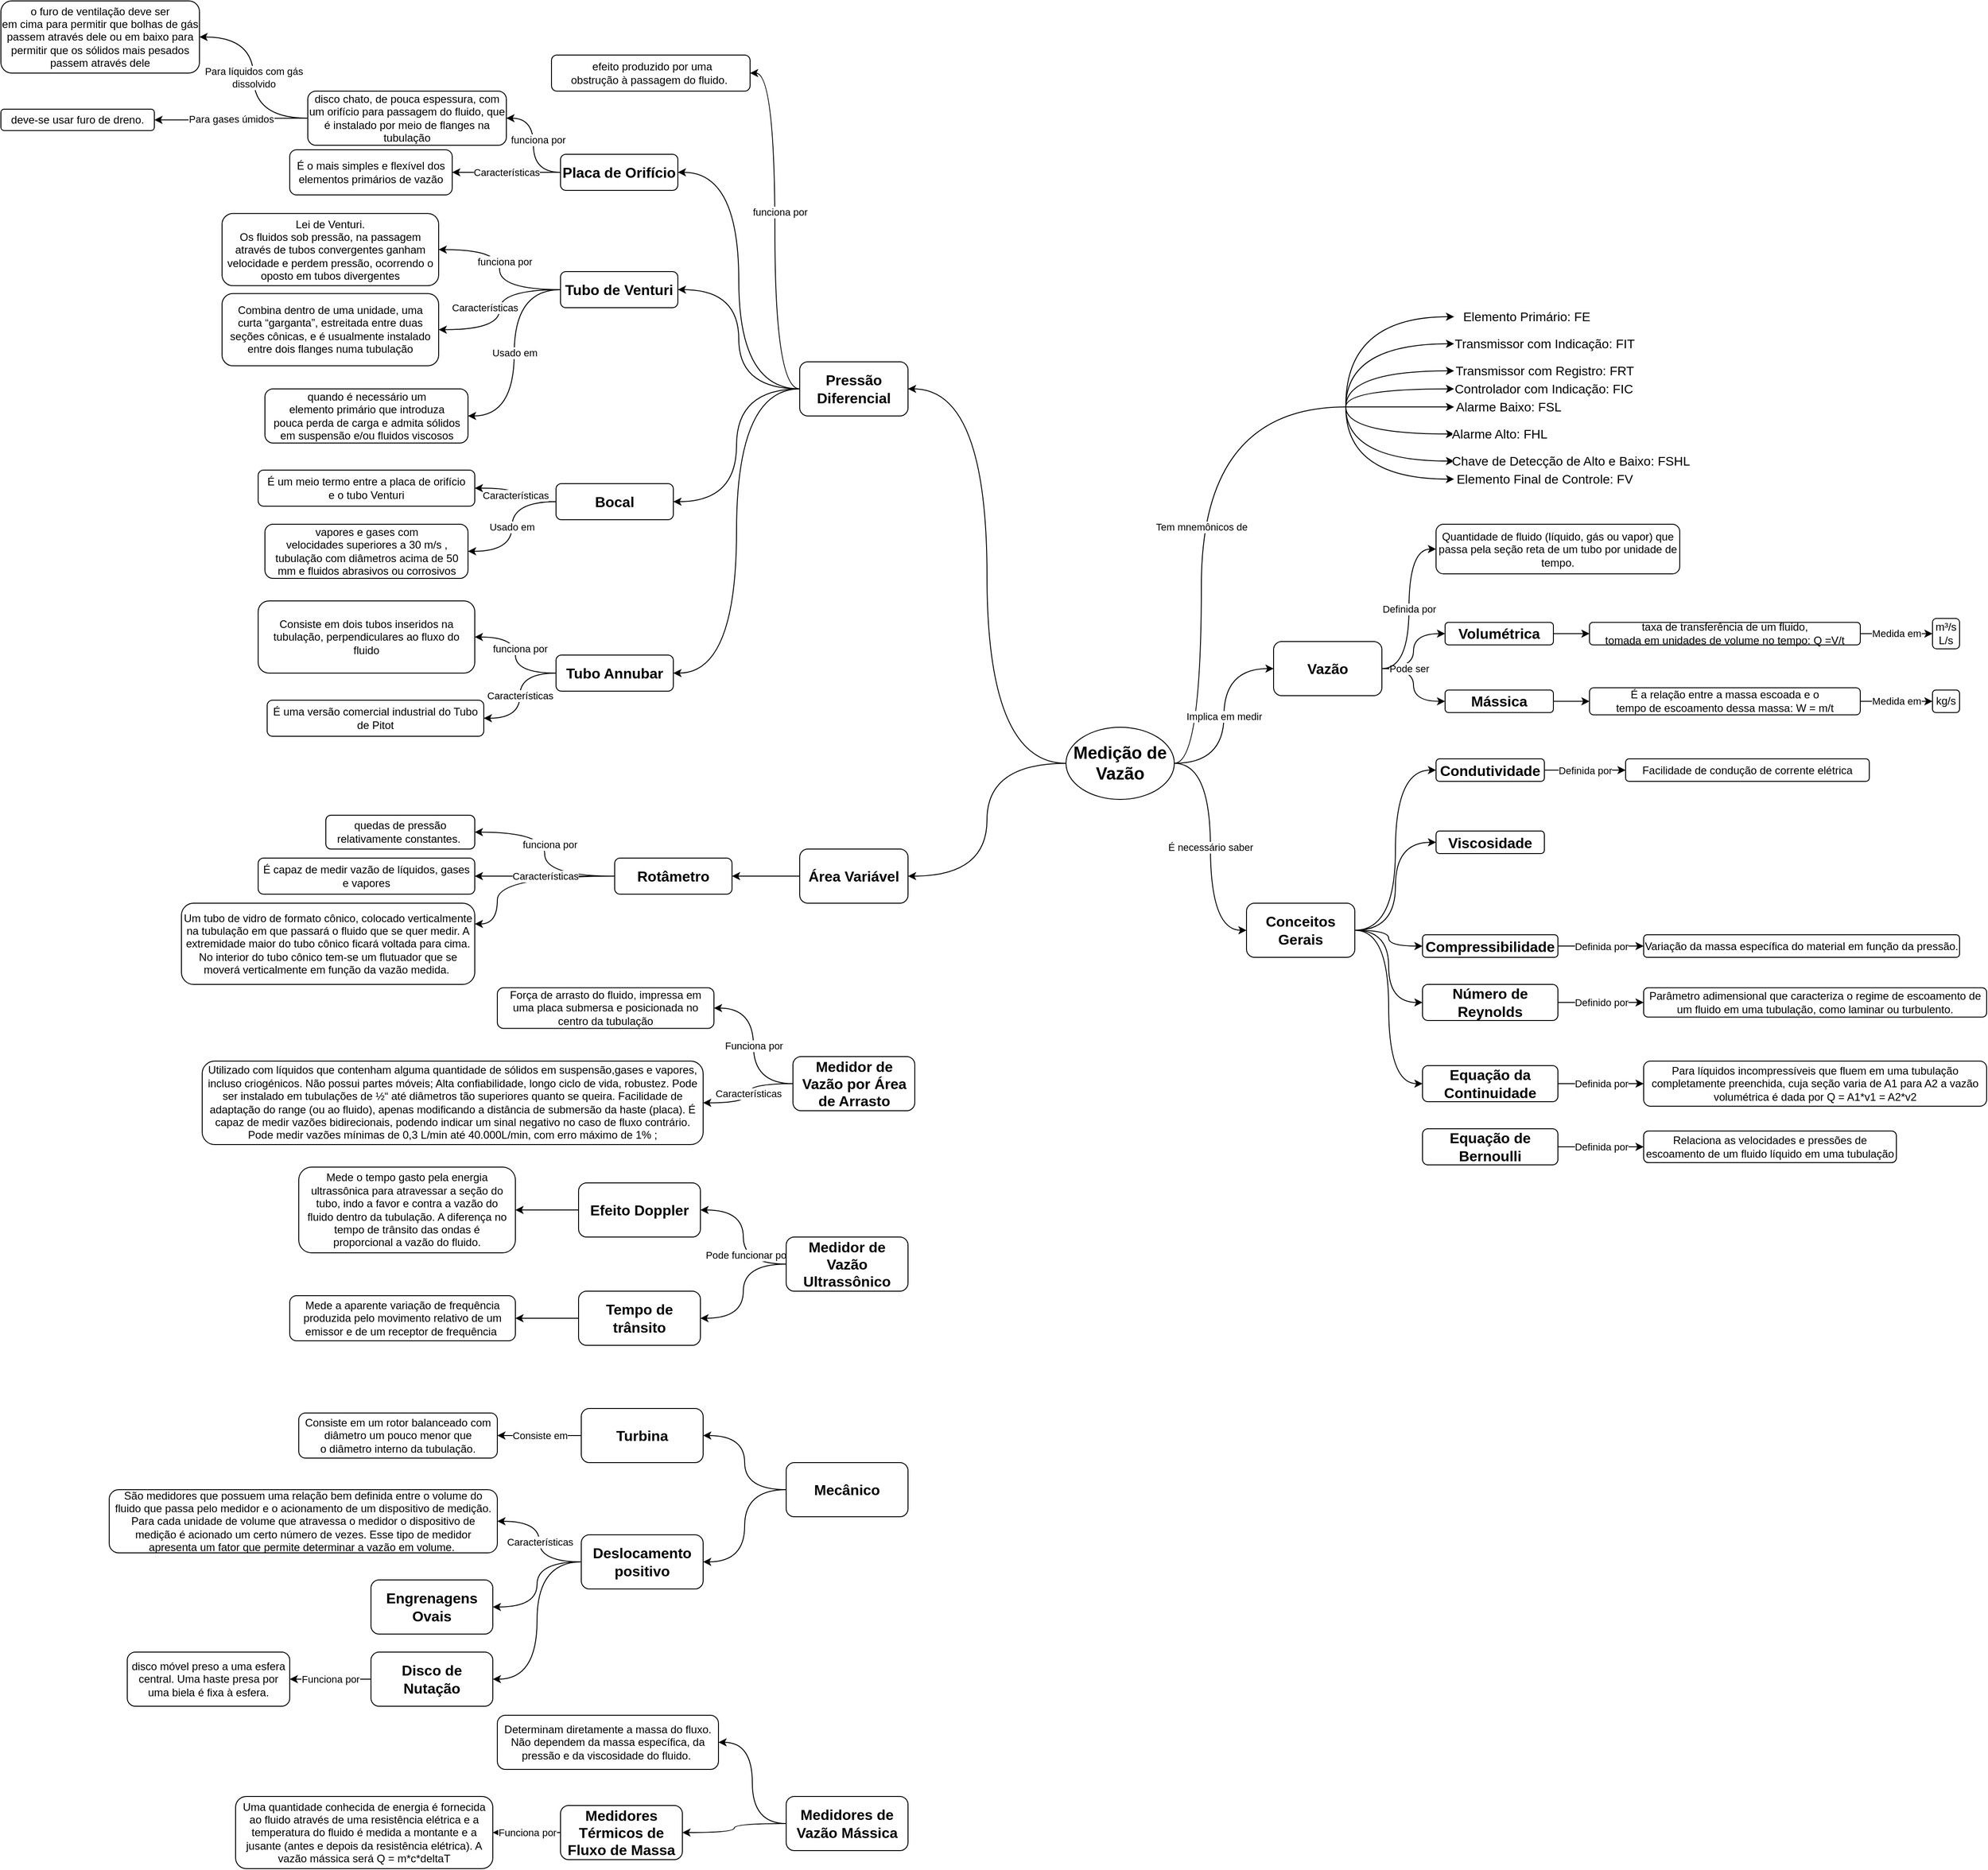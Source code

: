 <mxfile version="24.5.4" type="github">
  <diagram name="Página-1" id="AaesnwN6vH4WUWJ6I0e3">
    <mxGraphModel dx="688" dy="374" grid="1" gridSize="10" guides="1" tooltips="1" connect="1" arrows="1" fold="1" page="1" pageScale="1" pageWidth="2620" pageHeight="1720" math="0" shadow="0">
      <root>
        <mxCell id="0" />
        <mxCell id="1" parent="0" />
        <mxCell id="dpNASvieYrBIcGNV2ZXr-34" style="edgeStyle=orthogonalEdgeStyle;curved=1;rounded=0;orthogonalLoop=1;jettySize=auto;html=1;exitX=1;exitY=0.5;exitDx=0;exitDy=0;entryX=0;entryY=0.5;entryDx=0;entryDy=0;strokeColor=default;align=center;verticalAlign=middle;fontFamily=Helvetica;fontSize=11;fontColor=default;labelBackgroundColor=default;endArrow=classic;" edge="1" parent="1" source="dpNASvieYrBIcGNV2ZXr-62" target="dpNASvieYrBIcGNV2ZXr-33">
          <mxGeometry relative="1" as="geometry">
            <mxPoint x="2340" y="1586.25" as="sourcePoint" />
          </mxGeometry>
        </mxCell>
        <mxCell id="dpNASvieYrBIcGNV2ZXr-19" value="Tem mnemônicos de" style="edgeStyle=orthogonalEdgeStyle;rounded=0;orthogonalLoop=1;jettySize=auto;html=1;exitX=1;exitY=0.5;exitDx=0;exitDy=0;curved=1;endArrow=none;endFill=0;" edge="1" parent="1" source="dpNASvieYrBIcGNV2ZXr-1">
          <mxGeometry relative="1" as="geometry">
            <mxPoint x="2300" y="1300" as="targetPoint" />
            <Array as="points">
              <mxPoint x="2140" y="1695" />
              <mxPoint x="2140" y="1300" />
            </Array>
          </mxGeometry>
        </mxCell>
        <mxCell id="dpNASvieYrBIcGNV2ZXr-21" value="É necessário saber" style="edgeStyle=orthogonalEdgeStyle;curved=1;rounded=0;orthogonalLoop=1;jettySize=auto;html=1;exitX=1;exitY=0.5;exitDx=0;exitDy=0;entryX=0;entryY=0.5;entryDx=0;entryDy=0;strokeColor=default;align=center;verticalAlign=middle;fontFamily=Helvetica;fontSize=11;fontColor=default;labelBackgroundColor=default;endArrow=classic;" edge="1" parent="1" source="dpNASvieYrBIcGNV2ZXr-1" target="dpNASvieYrBIcGNV2ZXr-20">
          <mxGeometry relative="1" as="geometry" />
        </mxCell>
        <mxCell id="dpNASvieYrBIcGNV2ZXr-63" value="Implica em medir" style="edgeStyle=orthogonalEdgeStyle;curved=1;rounded=0;orthogonalLoop=1;jettySize=auto;html=1;exitX=1;exitY=0.5;exitDx=0;exitDy=0;entryX=0;entryY=0.5;entryDx=0;entryDy=0;strokeColor=default;align=center;verticalAlign=middle;fontFamily=Helvetica;fontSize=11;fontColor=default;labelBackgroundColor=default;endArrow=classic;" edge="1" parent="1" source="dpNASvieYrBIcGNV2ZXr-1" target="dpNASvieYrBIcGNV2ZXr-62">
          <mxGeometry relative="1" as="geometry" />
        </mxCell>
        <mxCell id="dpNASvieYrBIcGNV2ZXr-71" style="edgeStyle=orthogonalEdgeStyle;curved=1;rounded=0;orthogonalLoop=1;jettySize=auto;html=1;exitX=0;exitY=0.5;exitDx=0;exitDy=0;entryX=1;entryY=0.5;entryDx=0;entryDy=0;strokeColor=default;align=center;verticalAlign=middle;fontFamily=Helvetica;fontSize=11;fontColor=default;labelBackgroundColor=default;endArrow=classic;" edge="1" parent="1" source="dpNASvieYrBIcGNV2ZXr-1" target="dpNASvieYrBIcGNV2ZXr-70">
          <mxGeometry relative="1" as="geometry" />
        </mxCell>
        <mxCell id="dpNASvieYrBIcGNV2ZXr-107" style="edgeStyle=orthogonalEdgeStyle;curved=1;rounded=0;orthogonalLoop=1;jettySize=auto;html=1;exitX=0;exitY=0.5;exitDx=0;exitDy=0;entryX=1;entryY=0.5;entryDx=0;entryDy=0;strokeColor=default;align=center;verticalAlign=middle;fontFamily=Helvetica;fontSize=11;fontColor=default;labelBackgroundColor=default;endArrow=classic;" edge="1" parent="1" source="dpNASvieYrBIcGNV2ZXr-1" target="dpNASvieYrBIcGNV2ZXr-106">
          <mxGeometry relative="1" as="geometry" />
        </mxCell>
        <mxCell id="dpNASvieYrBIcGNV2ZXr-1" value="&lt;p&gt;&lt;b&gt;&lt;font style=&quot;font-size: 19px;&quot;&gt;Medição de Vazão&lt;/font&gt;&lt;/b&gt;&lt;/p&gt;" style="ellipse;whiteSpace=wrap;html=1;" vertex="1" parent="1">
          <mxGeometry x="1990" y="1655" width="120" height="80" as="geometry" />
        </mxCell>
        <mxCell id="dpNASvieYrBIcGNV2ZXr-2" value="" style="endArrow=classic;html=1;rounded=0;strokeColor=default;align=center;verticalAlign=middle;fontFamily=Helvetica;fontSize=11;fontColor=default;labelBackgroundColor=default;edgeStyle=orthogonalEdgeStyle;curved=1;" edge="1" parent="1">
          <mxGeometry relative="1" as="geometry">
            <mxPoint x="2300" y="1298.82" as="sourcePoint" />
            <mxPoint x="2420" y="1200" as="targetPoint" />
            <Array as="points">
              <mxPoint x="2300" y="1200" />
            </Array>
          </mxGeometry>
        </mxCell>
        <mxCell id="dpNASvieYrBIcGNV2ZXr-3" value="&lt;font style=&quot;font-size: 14px;&quot;&gt;Elemento Primário: F&lt;/font&gt;&lt;span style=&quot;font-size: 14px;&quot;&gt;E&lt;/span&gt;" style="edgeLabel;resizable=0;html=1;;align=center;verticalAlign=middle;fontFamily=Helvetica;fontSize=11;fontColor=default;labelBackgroundColor=default;" connectable="0" vertex="1" parent="dpNASvieYrBIcGNV2ZXr-2">
          <mxGeometry relative="1" as="geometry">
            <mxPoint x="189" as="offset" />
          </mxGeometry>
        </mxCell>
        <mxCell id="dpNASvieYrBIcGNV2ZXr-4" value="" style="endArrow=classic;html=1;rounded=0;strokeColor=default;align=center;verticalAlign=middle;fontFamily=Helvetica;fontSize=11;fontColor=default;labelBackgroundColor=default;edgeStyle=orthogonalEdgeStyle;curved=1;" edge="1" parent="1">
          <mxGeometry relative="1" as="geometry">
            <mxPoint x="2300" y="1300" as="sourcePoint" />
            <mxPoint x="2420" y="1230" as="targetPoint" />
            <Array as="points">
              <mxPoint x="2300" y="1230" />
              <mxPoint x="2420" y="1230" />
            </Array>
          </mxGeometry>
        </mxCell>
        <mxCell id="dpNASvieYrBIcGNV2ZXr-5" value="&lt;font style=&quot;font-size: 14px;&quot;&gt;Transmissor com Indicação: FIT&lt;/font&gt;" style="edgeLabel;resizable=0;html=1;;align=center;verticalAlign=middle;fontFamily=Helvetica;fontSize=11;fontColor=default;labelBackgroundColor=default;" connectable="0" vertex="1" parent="dpNASvieYrBIcGNV2ZXr-4">
          <mxGeometry relative="1" as="geometry">
            <mxPoint x="195" as="offset" />
          </mxGeometry>
        </mxCell>
        <mxCell id="dpNASvieYrBIcGNV2ZXr-6" value="" style="endArrow=classic;html=1;rounded=0;strokeColor=default;align=center;verticalAlign=middle;fontFamily=Helvetica;fontSize=11;fontColor=default;labelBackgroundColor=default;edgeStyle=orthogonalEdgeStyle;curved=1;" edge="1" parent="1">
          <mxGeometry relative="1" as="geometry">
            <mxPoint x="2300" y="1300" as="sourcePoint" />
            <mxPoint x="2420" y="1260" as="targetPoint" />
            <Array as="points">
              <mxPoint x="2300" y="1260" />
              <mxPoint x="2420" y="1260" />
            </Array>
          </mxGeometry>
        </mxCell>
        <mxCell id="dpNASvieYrBIcGNV2ZXr-7" value="&lt;font style=&quot;font-size: 14px;&quot;&gt;Transmissor com Registro: FRT&lt;/font&gt;" style="edgeLabel;resizable=0;html=1;;align=center;verticalAlign=middle;fontFamily=Helvetica;fontSize=11;fontColor=default;labelBackgroundColor=default;" connectable="0" vertex="1" parent="dpNASvieYrBIcGNV2ZXr-6">
          <mxGeometry relative="1" as="geometry">
            <mxPoint x="180" as="offset" />
          </mxGeometry>
        </mxCell>
        <mxCell id="dpNASvieYrBIcGNV2ZXr-8" value="" style="endArrow=classic;html=1;rounded=0;strokeColor=default;align=center;verticalAlign=middle;fontFamily=Helvetica;fontSize=11;fontColor=default;labelBackgroundColor=default;edgeStyle=orthogonalEdgeStyle;curved=1;" edge="1" parent="1">
          <mxGeometry relative="1" as="geometry">
            <mxPoint x="2300" y="1300" as="sourcePoint" />
            <mxPoint x="2420" y="1280" as="targetPoint" />
            <Array as="points">
              <mxPoint x="2300" y="1280" />
              <mxPoint x="2420" y="1280" />
            </Array>
          </mxGeometry>
        </mxCell>
        <mxCell id="dpNASvieYrBIcGNV2ZXr-9" value="&lt;font style=&quot;font-size: 14px;&quot;&gt;Controlador com Indicação: FIC&lt;/font&gt;" style="edgeLabel;resizable=0;html=1;;align=center;verticalAlign=middle;fontFamily=Helvetica;fontSize=11;fontColor=default;labelBackgroundColor=default;" connectable="0" vertex="1" parent="dpNASvieYrBIcGNV2ZXr-8">
          <mxGeometry relative="1" as="geometry">
            <mxPoint x="169" as="offset" />
          </mxGeometry>
        </mxCell>
        <mxCell id="dpNASvieYrBIcGNV2ZXr-10" value="" style="endArrow=classic;html=1;rounded=0;strokeColor=default;align=center;verticalAlign=middle;fontFamily=Helvetica;fontSize=11;fontColor=default;labelBackgroundColor=default;edgeStyle=orthogonalEdgeStyle;curved=1;" edge="1" parent="1">
          <mxGeometry relative="1" as="geometry">
            <mxPoint x="2300" y="1300" as="sourcePoint" />
            <mxPoint x="2420" y="1300" as="targetPoint" />
            <Array as="points">
              <mxPoint x="2300" y="1300" />
            </Array>
          </mxGeometry>
        </mxCell>
        <mxCell id="dpNASvieYrBIcGNV2ZXr-11" value="&lt;font style=&quot;font-size: 14px;&quot;&gt;Alarme Baixo: FSL&lt;/font&gt;" style="edgeLabel;resizable=0;html=1;;align=center;verticalAlign=middle;fontFamily=Helvetica;fontSize=11;fontColor=default;labelBackgroundColor=default;" connectable="0" vertex="1" parent="dpNASvieYrBIcGNV2ZXr-10">
          <mxGeometry relative="1" as="geometry">
            <mxPoint x="120" as="offset" />
          </mxGeometry>
        </mxCell>
        <mxCell id="dpNASvieYrBIcGNV2ZXr-12" value="" style="endArrow=classic;html=1;rounded=0;strokeColor=default;align=center;verticalAlign=middle;fontFamily=Helvetica;fontSize=11;fontColor=default;labelBackgroundColor=default;edgeStyle=orthogonalEdgeStyle;curved=1;" edge="1" parent="1">
          <mxGeometry relative="1" as="geometry">
            <mxPoint x="2300" y="1300" as="sourcePoint" />
            <mxPoint x="2420" y="1330" as="targetPoint" />
            <Array as="points">
              <mxPoint x="2300" y="1330" />
              <mxPoint x="2420" y="1330" />
            </Array>
          </mxGeometry>
        </mxCell>
        <mxCell id="dpNASvieYrBIcGNV2ZXr-13" value="&lt;font style=&quot;font-size: 14px;&quot;&gt;Alarme Alto: FHL&lt;/font&gt;" style="edgeLabel;resizable=0;html=1;;align=center;verticalAlign=middle;fontFamily=Helvetica;fontSize=11;fontColor=default;labelBackgroundColor=default;" connectable="0" vertex="1" parent="dpNASvieYrBIcGNV2ZXr-12">
          <mxGeometry relative="1" as="geometry">
            <mxPoint x="125" as="offset" />
          </mxGeometry>
        </mxCell>
        <mxCell id="dpNASvieYrBIcGNV2ZXr-14" value="" style="endArrow=classic;html=1;rounded=0;strokeColor=default;align=center;verticalAlign=middle;fontFamily=Helvetica;fontSize=11;fontColor=default;labelBackgroundColor=default;edgeStyle=orthogonalEdgeStyle;curved=1;" edge="1" parent="1">
          <mxGeometry relative="1" as="geometry">
            <mxPoint x="2300" y="1300" as="sourcePoint" />
            <mxPoint x="2420" y="1360" as="targetPoint" />
            <Array as="points">
              <mxPoint x="2300" y="1360" />
              <mxPoint x="2420" y="1360" />
            </Array>
          </mxGeometry>
        </mxCell>
        <mxCell id="dpNASvieYrBIcGNV2ZXr-15" value="&lt;font style=&quot;font-size: 14px;&quot;&gt;Chave de Detecção de Alto e Baixo: FSHL&lt;/font&gt;" style="edgeLabel;resizable=0;html=1;;align=center;verticalAlign=middle;fontFamily=Helvetica;fontSize=11;fontColor=default;labelBackgroundColor=default;" connectable="0" vertex="1" parent="dpNASvieYrBIcGNV2ZXr-14">
          <mxGeometry relative="1" as="geometry">
            <mxPoint x="219" as="offset" />
          </mxGeometry>
        </mxCell>
        <mxCell id="dpNASvieYrBIcGNV2ZXr-16" value="" style="endArrow=classic;html=1;rounded=0;strokeColor=default;align=center;verticalAlign=middle;fontFamily=Helvetica;fontSize=11;fontColor=default;labelBackgroundColor=default;edgeStyle=orthogonalEdgeStyle;curved=1;" edge="1" parent="1">
          <mxGeometry relative="1" as="geometry">
            <mxPoint x="2300" y="1300" as="sourcePoint" />
            <mxPoint x="2420" y="1380" as="targetPoint" />
            <Array as="points">
              <mxPoint x="2300" y="1380" />
              <mxPoint x="2420" y="1380" />
            </Array>
          </mxGeometry>
        </mxCell>
        <mxCell id="dpNASvieYrBIcGNV2ZXr-17" value="&lt;font style=&quot;font-size: 14px;&quot;&gt;Elemento Final de Controle: FV&lt;/font&gt;" style="edgeLabel;resizable=0;html=1;;align=center;verticalAlign=middle;fontFamily=Helvetica;fontSize=11;fontColor=default;labelBackgroundColor=default;" connectable="0" vertex="1" parent="dpNASvieYrBIcGNV2ZXr-16">
          <mxGeometry relative="1" as="geometry">
            <mxPoint x="200" as="offset" />
          </mxGeometry>
        </mxCell>
        <mxCell id="dpNASvieYrBIcGNV2ZXr-23" style="edgeStyle=orthogonalEdgeStyle;curved=1;rounded=0;orthogonalLoop=1;jettySize=auto;html=1;exitX=1;exitY=0.5;exitDx=0;exitDy=0;entryX=0;entryY=0.5;entryDx=0;entryDy=0;strokeColor=default;align=center;verticalAlign=middle;fontFamily=Helvetica;fontSize=11;fontColor=default;labelBackgroundColor=default;endArrow=classic;" edge="1" parent="1" source="dpNASvieYrBIcGNV2ZXr-20" target="dpNASvieYrBIcGNV2ZXr-22">
          <mxGeometry relative="1" as="geometry" />
        </mxCell>
        <mxCell id="dpNASvieYrBIcGNV2ZXr-27" style="edgeStyle=orthogonalEdgeStyle;curved=1;rounded=0;orthogonalLoop=1;jettySize=auto;html=1;exitX=1;exitY=0.5;exitDx=0;exitDy=0;entryX=0;entryY=0.5;entryDx=0;entryDy=0;strokeColor=default;align=center;verticalAlign=middle;fontFamily=Helvetica;fontSize=11;fontColor=default;labelBackgroundColor=default;endArrow=classic;" edge="1" parent="1" source="dpNASvieYrBIcGNV2ZXr-20" target="dpNASvieYrBIcGNV2ZXr-26">
          <mxGeometry relative="1" as="geometry" />
        </mxCell>
        <mxCell id="dpNASvieYrBIcGNV2ZXr-40" style="edgeStyle=orthogonalEdgeStyle;curved=1;rounded=0;orthogonalLoop=1;jettySize=auto;html=1;exitX=1;exitY=0.5;exitDx=0;exitDy=0;entryX=0;entryY=0.5;entryDx=0;entryDy=0;strokeColor=default;align=center;verticalAlign=middle;fontFamily=Helvetica;fontSize=11;fontColor=default;labelBackgroundColor=default;endArrow=classic;" edge="1" parent="1" source="dpNASvieYrBIcGNV2ZXr-20" target="dpNASvieYrBIcGNV2ZXr-39">
          <mxGeometry relative="1" as="geometry" />
        </mxCell>
        <mxCell id="dpNASvieYrBIcGNV2ZXr-44" style="edgeStyle=orthogonalEdgeStyle;curved=1;rounded=0;orthogonalLoop=1;jettySize=auto;html=1;exitX=1;exitY=0.5;exitDx=0;exitDy=0;entryX=0;entryY=0.5;entryDx=0;entryDy=0;strokeColor=default;align=center;verticalAlign=middle;fontFamily=Helvetica;fontSize=11;fontColor=default;labelBackgroundColor=default;endArrow=classic;" edge="1" parent="1" source="dpNASvieYrBIcGNV2ZXr-20" target="dpNASvieYrBIcGNV2ZXr-43">
          <mxGeometry relative="1" as="geometry" />
        </mxCell>
        <mxCell id="dpNASvieYrBIcGNV2ZXr-55" style="edgeStyle=orthogonalEdgeStyle;curved=1;rounded=0;orthogonalLoop=1;jettySize=auto;html=1;exitX=1;exitY=0.5;exitDx=0;exitDy=0;entryX=0;entryY=0.5;entryDx=0;entryDy=0;strokeColor=default;align=center;verticalAlign=middle;fontFamily=Helvetica;fontSize=11;fontColor=default;labelBackgroundColor=default;endArrow=classic;" edge="1" parent="1" source="dpNASvieYrBIcGNV2ZXr-20" target="dpNASvieYrBIcGNV2ZXr-47">
          <mxGeometry relative="1" as="geometry" />
        </mxCell>
        <mxCell id="dpNASvieYrBIcGNV2ZXr-20" value="&lt;span style=&quot;font-size: 16px;&quot;&gt;&lt;b&gt;Conceitos Gerais&lt;/b&gt;&lt;/span&gt;" style="rounded=1;whiteSpace=wrap;html=1;" vertex="1" parent="1">
          <mxGeometry x="2190" y="1850" width="120" height="60" as="geometry" />
        </mxCell>
        <mxCell id="dpNASvieYrBIcGNV2ZXr-25" value="Definida por" style="edgeStyle=orthogonalEdgeStyle;curved=1;rounded=0;orthogonalLoop=1;jettySize=auto;html=1;exitX=1;exitY=0.5;exitDx=0;exitDy=0;entryX=0;entryY=0.5;entryDx=0;entryDy=0;strokeColor=default;align=center;verticalAlign=middle;fontFamily=Helvetica;fontSize=11;fontColor=default;labelBackgroundColor=default;endArrow=classic;" edge="1" parent="1" source="dpNASvieYrBIcGNV2ZXr-22" target="dpNASvieYrBIcGNV2ZXr-24">
          <mxGeometry relative="1" as="geometry" />
        </mxCell>
        <mxCell id="dpNASvieYrBIcGNV2ZXr-22" value="&lt;span style=&quot;font-size: 16px;&quot;&gt;&lt;b&gt;Condutividade&lt;/b&gt;&lt;/span&gt;" style="rounded=1;whiteSpace=wrap;html=1;" vertex="1" parent="1">
          <mxGeometry x="2400" y="1690" width="120" height="25" as="geometry" />
        </mxCell>
        <mxCell id="dpNASvieYrBIcGNV2ZXr-24" value="Facilidade de condução de corrente elétrica" style="rounded=1;whiteSpace=wrap;html=1;" vertex="1" parent="1">
          <mxGeometry x="2610" y="1690" width="270" height="25" as="geometry" />
        </mxCell>
        <mxCell id="dpNASvieYrBIcGNV2ZXr-26" value="&lt;span style=&quot;font-size: 16px;&quot;&gt;&lt;b&gt;Viscosidade&lt;/b&gt;&lt;/span&gt;" style="rounded=1;whiteSpace=wrap;html=1;" vertex="1" parent="1">
          <mxGeometry x="2400" y="1770" width="120" height="25" as="geometry" />
        </mxCell>
        <mxCell id="dpNASvieYrBIcGNV2ZXr-29" value="Pode ser" style="edgeStyle=orthogonalEdgeStyle;curved=1;rounded=0;orthogonalLoop=1;jettySize=auto;html=1;entryX=0;entryY=0.5;entryDx=0;entryDy=0;strokeColor=default;align=center;verticalAlign=middle;fontFamily=Helvetica;fontSize=11;fontColor=default;labelBackgroundColor=default;endArrow=classic;exitX=1;exitY=0.5;exitDx=0;exitDy=0;" edge="1" target="dpNASvieYrBIcGNV2ZXr-32" parent="1" source="dpNASvieYrBIcGNV2ZXr-62">
          <mxGeometry x="-0.448" relative="1" as="geometry">
            <mxPoint x="2340" y="1590" as="sourcePoint" />
            <mxPoint x="2400.0" y="1551.25" as="targetPoint" />
            <mxPoint as="offset" />
          </mxGeometry>
        </mxCell>
        <mxCell id="dpNASvieYrBIcGNV2ZXr-36" style="edgeStyle=orthogonalEdgeStyle;curved=1;rounded=0;orthogonalLoop=1;jettySize=auto;html=1;exitX=1;exitY=0.5;exitDx=0;exitDy=0;strokeColor=default;align=center;verticalAlign=middle;fontFamily=Helvetica;fontSize=11;fontColor=default;labelBackgroundColor=default;endArrow=classic;" edge="1" parent="1" source="dpNASvieYrBIcGNV2ZXr-32" target="dpNASvieYrBIcGNV2ZXr-35">
          <mxGeometry relative="1" as="geometry" />
        </mxCell>
        <mxCell id="dpNASvieYrBIcGNV2ZXr-32" value="&lt;span style=&quot;font-size: 16px;&quot;&gt;&lt;b&gt;Volumétrica&lt;/b&gt;&lt;/span&gt;" style="rounded=1;whiteSpace=wrap;html=1;" vertex="1" parent="1">
          <mxGeometry x="2410" y="1538.75" width="120" height="25" as="geometry" />
        </mxCell>
        <mxCell id="dpNASvieYrBIcGNV2ZXr-38" style="edgeStyle=orthogonalEdgeStyle;curved=1;rounded=0;orthogonalLoop=1;jettySize=auto;html=1;exitX=1;exitY=0.5;exitDx=0;exitDy=0;entryX=0;entryY=0.5;entryDx=0;entryDy=0;strokeColor=default;align=center;verticalAlign=middle;fontFamily=Helvetica;fontSize=11;fontColor=default;labelBackgroundColor=default;endArrow=classic;" edge="1" parent="1" source="dpNASvieYrBIcGNV2ZXr-33" target="dpNASvieYrBIcGNV2ZXr-37">
          <mxGeometry relative="1" as="geometry" />
        </mxCell>
        <mxCell id="dpNASvieYrBIcGNV2ZXr-33" value="&lt;span style=&quot;font-size: 16px;&quot;&gt;&lt;b&gt;Mássica&lt;/b&gt;&lt;/span&gt;" style="rounded=1;whiteSpace=wrap;html=1;" vertex="1" parent="1">
          <mxGeometry x="2410" y="1613.75" width="120" height="25" as="geometry" />
        </mxCell>
        <mxCell id="dpNASvieYrBIcGNV2ZXr-64" value="Medida em" style="edgeStyle=orthogonalEdgeStyle;curved=1;rounded=0;orthogonalLoop=1;jettySize=auto;html=1;exitX=1;exitY=0.5;exitDx=0;exitDy=0;strokeColor=default;align=center;verticalAlign=middle;fontFamily=Helvetica;fontSize=11;fontColor=default;labelBackgroundColor=default;endArrow=classic;entryX=0;entryY=0.5;entryDx=0;entryDy=0;" edge="1" parent="1" source="dpNASvieYrBIcGNV2ZXr-35" target="dpNASvieYrBIcGNV2ZXr-66">
          <mxGeometry relative="1" as="geometry">
            <mxPoint x="2950" y="1551" as="targetPoint" />
          </mxGeometry>
        </mxCell>
        <mxCell id="dpNASvieYrBIcGNV2ZXr-35" value="taxa de transferência de um fluido,&lt;br/&gt;tomada em unidades de volume no tempo: Q =V/t" style="rounded=1;whiteSpace=wrap;html=1;" vertex="1" parent="1">
          <mxGeometry x="2570" y="1538.75" width="300" height="25" as="geometry" />
        </mxCell>
        <mxCell id="dpNASvieYrBIcGNV2ZXr-65" value="Medida em" style="edgeStyle=orthogonalEdgeStyle;curved=1;rounded=0;orthogonalLoop=1;jettySize=auto;html=1;exitX=1;exitY=0.5;exitDx=0;exitDy=0;strokeColor=default;align=center;verticalAlign=middle;fontFamily=Helvetica;fontSize=11;fontColor=default;labelBackgroundColor=default;endArrow=classic;entryX=0;entryY=0.5;entryDx=0;entryDy=0;" edge="1" parent="1" source="dpNASvieYrBIcGNV2ZXr-37" target="dpNASvieYrBIcGNV2ZXr-68">
          <mxGeometry relative="1" as="geometry">
            <mxPoint x="2950.0" y="1626.545" as="targetPoint" />
          </mxGeometry>
        </mxCell>
        <mxCell id="dpNASvieYrBIcGNV2ZXr-37" value="É a relação entre a massa escoada e o&lt;br&gt;tempo de escoamento dessa massa: W = m/t" style="rounded=1;whiteSpace=wrap;html=1;" vertex="1" parent="1">
          <mxGeometry x="2570" y="1611.25" width="300" height="30" as="geometry" />
        </mxCell>
        <mxCell id="dpNASvieYrBIcGNV2ZXr-39" value="&lt;span style=&quot;font-size: 16px;&quot;&gt;&lt;b&gt;Compressibilidade&lt;/b&gt;&lt;/span&gt;" style="rounded=1;whiteSpace=wrap;html=1;" vertex="1" parent="1">
          <mxGeometry x="2385" y="1885" width="150" height="25" as="geometry" />
        </mxCell>
        <mxCell id="dpNASvieYrBIcGNV2ZXr-41" value="Variação da massa específica do material em função da pressão." style="rounded=1;whiteSpace=wrap;html=1;" vertex="1" parent="1">
          <mxGeometry x="2630" y="1885" width="350" height="25" as="geometry" />
        </mxCell>
        <mxCell id="dpNASvieYrBIcGNV2ZXr-42" value="Definida por" style="edgeStyle=orthogonalEdgeStyle;curved=1;rounded=0;orthogonalLoop=1;jettySize=auto;html=1;entryX=0;entryY=0.5;entryDx=0;entryDy=0;strokeColor=default;align=center;verticalAlign=middle;fontFamily=Helvetica;fontSize=11;fontColor=default;labelBackgroundColor=default;endArrow=classic;exitX=1;exitY=0.5;exitDx=0;exitDy=0;" edge="1" target="dpNASvieYrBIcGNV2ZXr-41" parent="1" source="dpNASvieYrBIcGNV2ZXr-39">
          <mxGeometry relative="1" as="geometry">
            <mxPoint x="2550" y="1898" as="sourcePoint" />
          </mxGeometry>
        </mxCell>
        <mxCell id="dpNASvieYrBIcGNV2ZXr-43" value="&lt;span style=&quot;font-size: 16px;&quot;&gt;&lt;b&gt;Número de Reynolds&lt;/b&gt;&lt;/span&gt;" style="rounded=1;whiteSpace=wrap;html=1;" vertex="1" parent="1">
          <mxGeometry x="2385" y="1940" width="150" height="40" as="geometry" />
        </mxCell>
        <mxCell id="dpNASvieYrBIcGNV2ZXr-45" value="Parâmetro adimensional que caracteriza o regime de escoamento de um fluido em uma tubulação, como laminar ou turbulento." style="rounded=1;whiteSpace=wrap;html=1;" vertex="1" parent="1">
          <mxGeometry x="2630" y="1943.75" width="380" height="32.5" as="geometry" />
        </mxCell>
        <mxCell id="dpNASvieYrBIcGNV2ZXr-46" value="Definido por" style="edgeStyle=orthogonalEdgeStyle;curved=1;rounded=0;orthogonalLoop=1;jettySize=auto;html=1;entryX=0;entryY=0.5;entryDx=0;entryDy=0;strokeColor=default;align=center;verticalAlign=middle;fontFamily=Helvetica;fontSize=11;fontColor=default;labelBackgroundColor=default;endArrow=classic;exitX=1;exitY=0.5;exitDx=0;exitDy=0;" edge="1" target="dpNASvieYrBIcGNV2ZXr-45" parent="1" source="dpNASvieYrBIcGNV2ZXr-43">
          <mxGeometry relative="1" as="geometry">
            <mxPoint x="2540" y="1960" as="sourcePoint" />
          </mxGeometry>
        </mxCell>
        <mxCell id="dpNASvieYrBIcGNV2ZXr-49" value="Definida por" style="edgeStyle=orthogonalEdgeStyle;curved=1;rounded=0;orthogonalLoop=1;jettySize=auto;html=1;exitX=1;exitY=0.5;exitDx=0;exitDy=0;entryX=0;entryY=0.5;entryDx=0;entryDy=0;strokeColor=default;align=center;verticalAlign=middle;fontFamily=Helvetica;fontSize=11;fontColor=default;labelBackgroundColor=default;endArrow=classic;" edge="1" parent="1" source="dpNASvieYrBIcGNV2ZXr-47" target="dpNASvieYrBIcGNV2ZXr-48">
          <mxGeometry relative="1" as="geometry" />
        </mxCell>
        <mxCell id="dpNASvieYrBIcGNV2ZXr-47" value="&lt;span style=&quot;font-size: 16px;&quot;&gt;&lt;b&gt;Equação da Continuidade&lt;/b&gt;&lt;/span&gt;" style="rounded=1;whiteSpace=wrap;html=1;" vertex="1" parent="1">
          <mxGeometry x="2385" y="2030" width="150" height="40" as="geometry" />
        </mxCell>
        <mxCell id="dpNASvieYrBIcGNV2ZXr-48" value="Para líquidos incompressíveis que fluem em uma tubulação completamente preenchida, cuja seção varia de A1 para A2 a vazão volumétrica é dada por Q = A1*v1 = A2*v2" style="rounded=1;whiteSpace=wrap;html=1;" vertex="1" parent="1">
          <mxGeometry x="2630" y="2025" width="380" height="50" as="geometry" />
        </mxCell>
        <mxCell id="dpNASvieYrBIcGNV2ZXr-56" value="&lt;span style=&quot;font-size: 16px;&quot;&gt;&lt;b&gt;Equação de Bernoulli&lt;/b&gt;&lt;/span&gt;" style="rounded=1;whiteSpace=wrap;html=1;" vertex="1" parent="1">
          <mxGeometry x="2385" y="2100" width="150" height="40" as="geometry" />
        </mxCell>
        <mxCell id="dpNASvieYrBIcGNV2ZXr-57" value="Relaciona as velocidades e pressões de escoamento de um fluido líquido em uma tubulação" style="rounded=1;whiteSpace=wrap;html=1;" vertex="1" parent="1">
          <mxGeometry x="2630" y="2102.5" width="280" height="35" as="geometry" />
        </mxCell>
        <mxCell id="dpNASvieYrBIcGNV2ZXr-58" value="Definida por" style="edgeStyle=orthogonalEdgeStyle;curved=1;rounded=0;orthogonalLoop=1;jettySize=auto;html=1;entryX=0;entryY=0.5;entryDx=0;entryDy=0;strokeColor=default;align=center;verticalAlign=middle;fontFamily=Helvetica;fontSize=11;fontColor=default;labelBackgroundColor=default;endArrow=classic;exitX=1;exitY=0.5;exitDx=0;exitDy=0;" edge="1" target="dpNASvieYrBIcGNV2ZXr-57" parent="1" source="dpNASvieYrBIcGNV2ZXr-56">
          <mxGeometry relative="1" as="geometry">
            <mxPoint x="2550" y="2120" as="sourcePoint" />
          </mxGeometry>
        </mxCell>
        <mxCell id="dpNASvieYrBIcGNV2ZXr-60" value="Definida por" style="edgeStyle=orthogonalEdgeStyle;curved=1;rounded=0;orthogonalLoop=1;jettySize=auto;html=1;exitX=1;exitY=0.5;exitDx=0;exitDy=0;entryX=0;entryY=0.5;entryDx=0;entryDy=0;strokeColor=default;align=center;verticalAlign=middle;fontFamily=Helvetica;fontSize=11;fontColor=default;labelBackgroundColor=default;endArrow=classic;" edge="1" target="dpNASvieYrBIcGNV2ZXr-61" parent="1" source="dpNASvieYrBIcGNV2ZXr-62">
          <mxGeometry relative="1" as="geometry">
            <mxPoint x="2410" y="1585.5" as="sourcePoint" />
          </mxGeometry>
        </mxCell>
        <mxCell id="dpNASvieYrBIcGNV2ZXr-61" value="Quantidade de fluido (líquido, gás ou vapor) que passa pela seção reta de um tubo por unidade de tempo." style="rounded=1;whiteSpace=wrap;html=1;" vertex="1" parent="1">
          <mxGeometry x="2400" y="1430" width="270" height="55" as="geometry" />
        </mxCell>
        <mxCell id="dpNASvieYrBIcGNV2ZXr-62" value="&lt;span style=&quot;font-size: 16px;&quot;&gt;&lt;b&gt;Vazão&lt;/b&gt;&lt;/span&gt;" style="rounded=1;whiteSpace=wrap;html=1;" vertex="1" parent="1">
          <mxGeometry x="2220" y="1560" width="120" height="60" as="geometry" />
        </mxCell>
        <mxCell id="dpNASvieYrBIcGNV2ZXr-66" value="m³/s&lt;div&gt;L/s&lt;/div&gt;" style="rounded=1;whiteSpace=wrap;html=1;" vertex="1" parent="1">
          <mxGeometry x="2950" y="1534.38" width="30" height="33.75" as="geometry" />
        </mxCell>
        <mxCell id="dpNASvieYrBIcGNV2ZXr-68" value="kg/s" style="rounded=1;whiteSpace=wrap;html=1;" vertex="1" parent="1">
          <mxGeometry x="2950" y="1613.75" width="30" height="25" as="geometry" />
        </mxCell>
        <mxCell id="dpNASvieYrBIcGNV2ZXr-73" style="edgeStyle=orthogonalEdgeStyle;curved=1;rounded=0;orthogonalLoop=1;jettySize=auto;html=1;exitX=0;exitY=0.5;exitDx=0;exitDy=0;entryX=1;entryY=0.5;entryDx=0;entryDy=0;strokeColor=default;align=center;verticalAlign=middle;fontFamily=Helvetica;fontSize=11;fontColor=default;labelBackgroundColor=default;endArrow=classic;" edge="1" parent="1" source="dpNASvieYrBIcGNV2ZXr-70" target="dpNASvieYrBIcGNV2ZXr-76">
          <mxGeometry relative="1" as="geometry">
            <mxPoint x="1635" y="1470" as="targetPoint" />
          </mxGeometry>
        </mxCell>
        <mxCell id="dpNASvieYrBIcGNV2ZXr-86" style="edgeStyle=orthogonalEdgeStyle;curved=1;rounded=0;orthogonalLoop=1;jettySize=auto;html=1;exitX=0;exitY=0.5;exitDx=0;exitDy=0;entryX=1;entryY=0.5;entryDx=0;entryDy=0;strokeColor=default;align=center;verticalAlign=middle;fontFamily=Helvetica;fontSize=11;fontColor=default;labelBackgroundColor=default;endArrow=classic;" edge="1" parent="1" source="dpNASvieYrBIcGNV2ZXr-70" target="dpNASvieYrBIcGNV2ZXr-85">
          <mxGeometry relative="1" as="geometry" />
        </mxCell>
        <mxCell id="dpNASvieYrBIcGNV2ZXr-104" style="edgeStyle=orthogonalEdgeStyle;curved=1;rounded=0;orthogonalLoop=1;jettySize=auto;html=1;exitX=0;exitY=0.5;exitDx=0;exitDy=0;entryX=1;entryY=0.5;entryDx=0;entryDy=0;strokeColor=default;align=center;verticalAlign=middle;fontFamily=Helvetica;fontSize=11;fontColor=default;labelBackgroundColor=default;endArrow=classic;" edge="1" parent="1" source="dpNASvieYrBIcGNV2ZXr-70" target="dpNASvieYrBIcGNV2ZXr-92">
          <mxGeometry relative="1" as="geometry" />
        </mxCell>
        <mxCell id="dpNASvieYrBIcGNV2ZXr-105" style="edgeStyle=orthogonalEdgeStyle;curved=1;rounded=0;orthogonalLoop=1;jettySize=auto;html=1;exitX=0;exitY=0.5;exitDx=0;exitDy=0;entryX=1;entryY=0.5;entryDx=0;entryDy=0;strokeColor=default;align=center;verticalAlign=middle;fontFamily=Helvetica;fontSize=11;fontColor=default;labelBackgroundColor=default;endArrow=classic;" edge="1" parent="1" source="dpNASvieYrBIcGNV2ZXr-70" target="dpNASvieYrBIcGNV2ZXr-100">
          <mxGeometry relative="1" as="geometry" />
        </mxCell>
        <mxCell id="dpNASvieYrBIcGNV2ZXr-70" value="&lt;span style=&quot;font-size: 16px;&quot;&gt;&lt;b&gt;Pressão Diferencial&lt;/b&gt;&lt;/span&gt;" style="rounded=1;whiteSpace=wrap;html=1;" vertex="1" parent="1">
          <mxGeometry x="1695" y="1250" width="120" height="60" as="geometry" />
        </mxCell>
        <mxCell id="dpNASvieYrBIcGNV2ZXr-74" value="funciona por" style="edgeStyle=orthogonalEdgeStyle;curved=1;rounded=0;orthogonalLoop=1;jettySize=auto;html=1;exitX=0;exitY=0.5;exitDx=0;exitDy=0;entryX=1;entryY=0.5;entryDx=0;entryDy=0;strokeColor=default;align=center;verticalAlign=middle;fontFamily=Helvetica;fontSize=11;fontColor=default;labelBackgroundColor=default;resizable=0;endArrow=classic;" edge="1" parent="1" source="dpNASvieYrBIcGNV2ZXr-76" target="dpNASvieYrBIcGNV2ZXr-77">
          <mxGeometry x="0.105" y="-5" relative="1" as="geometry">
            <mxPoint as="offset" />
          </mxGeometry>
        </mxCell>
        <mxCell id="dpNASvieYrBIcGNV2ZXr-75" value="Características" style="edgeStyle=orthogonalEdgeStyle;curved=1;rounded=0;orthogonalLoop=1;jettySize=auto;html=1;exitX=0;exitY=0.5;exitDx=0;exitDy=0;entryX=1;entryY=0.5;entryDx=0;entryDy=0;strokeColor=default;align=center;verticalAlign=middle;fontFamily=Helvetica;fontSize=11;fontColor=default;labelBackgroundColor=default;resizable=0;endArrow=classic;" edge="1" parent="1" source="dpNASvieYrBIcGNV2ZXr-76" target="dpNASvieYrBIcGNV2ZXr-78">
          <mxGeometry relative="1" as="geometry" />
        </mxCell>
        <mxCell id="dpNASvieYrBIcGNV2ZXr-76" value="&lt;font style=&quot;font-size: 16px;&quot;&gt;&lt;b&gt;Placa de Orifício&lt;/b&gt;&lt;/font&gt;" style="rounded=1;whiteSpace=wrap;html=1;" vertex="1" parent="1">
          <mxGeometry x="1430" y="1020" width="130" height="40" as="geometry" />
        </mxCell>
        <mxCell id="dpNASvieYrBIcGNV2ZXr-80" value="Para líquidos com gás&lt;div&gt;dissolvido&lt;/div&gt;" style="edgeStyle=orthogonalEdgeStyle;curved=1;rounded=0;orthogonalLoop=1;jettySize=auto;html=1;exitX=0;exitY=0.5;exitDx=0;exitDy=0;entryX=1;entryY=0.5;entryDx=0;entryDy=0;strokeColor=default;align=center;verticalAlign=middle;fontFamily=Helvetica;fontSize=11;fontColor=default;labelBackgroundColor=default;endArrow=classic;" edge="1" parent="1" source="dpNASvieYrBIcGNV2ZXr-77" target="dpNASvieYrBIcGNV2ZXr-79">
          <mxGeometry relative="1" as="geometry" />
        </mxCell>
        <mxCell id="dpNASvieYrBIcGNV2ZXr-82" value="Para gases úmidos" style="edgeStyle=orthogonalEdgeStyle;curved=1;rounded=0;orthogonalLoop=1;jettySize=auto;html=1;exitX=0;exitY=0.5;exitDx=0;exitDy=0;entryX=1;entryY=0.5;entryDx=0;entryDy=0;strokeColor=default;align=center;verticalAlign=middle;fontFamily=Helvetica;fontSize=11;fontColor=default;labelBackgroundColor=default;endArrow=classic;" edge="1" parent="1" source="dpNASvieYrBIcGNV2ZXr-77" target="dpNASvieYrBIcGNV2ZXr-81">
          <mxGeometry relative="1" as="geometry" />
        </mxCell>
        <mxCell id="dpNASvieYrBIcGNV2ZXr-77" value="disco chato, de pouca espessura, com um orifício para passagem&amp;nbsp;&lt;span style=&quot;background-color: initial;&quot;&gt;do fluido, que é instalado por meio de &lt;/span&gt;&lt;span style=&quot;background-color: initial;&quot;&gt;flanges na tubulação&lt;/span&gt;" style="rounded=1;whiteSpace=wrap;html=1;" vertex="1" parent="1">
          <mxGeometry x="1150" y="950" width="220" height="60" as="geometry" />
        </mxCell>
        <mxCell id="dpNASvieYrBIcGNV2ZXr-78" value="É o mais simples e flexível dos elementos primários de vazão" style="rounded=1;whiteSpace=wrap;html=1;" vertex="1" parent="1">
          <mxGeometry x="1130" y="1015" width="180" height="50" as="geometry" />
        </mxCell>
        <mxCell id="dpNASvieYrBIcGNV2ZXr-79" value="o furo de ventilação deve ser&lt;br/&gt;em cima para permitir que bolhas de gás&lt;br/&gt;passem através dele ou em baixo para&lt;br/&gt;permitir que os sólidos mais pesados&lt;br/&gt;passem através dele" style="rounded=1;whiteSpace=wrap;html=1;" vertex="1" parent="1">
          <mxGeometry x="810" y="850" width="220" height="80" as="geometry" />
        </mxCell>
        <mxCell id="dpNASvieYrBIcGNV2ZXr-81" value="deve-se usar furo de dreno." style="rounded=1;whiteSpace=wrap;html=1;" vertex="1" parent="1">
          <mxGeometry x="810" y="970" width="170" height="23.75" as="geometry" />
        </mxCell>
        <mxCell id="dpNASvieYrBIcGNV2ZXr-83" value="&amp;nbsp;efeito produzido por uma&lt;br/&gt;obstrução à passagem do fluido.&amp;nbsp;" style="rounded=1;whiteSpace=wrap;html=1;" vertex="1" parent="1">
          <mxGeometry x="1420" y="910" width="220" height="40" as="geometry" />
        </mxCell>
        <mxCell id="dpNASvieYrBIcGNV2ZXr-84" value="funciona por" style="edgeStyle=orthogonalEdgeStyle;curved=1;rounded=0;orthogonalLoop=1;jettySize=auto;html=1;exitX=0;exitY=0.5;exitDx=0;exitDy=0;entryX=1;entryY=0.5;entryDx=0;entryDy=0;strokeColor=default;align=center;verticalAlign=middle;fontFamily=Helvetica;fontSize=11;fontColor=default;labelBackgroundColor=default;resizable=0;endArrow=classic;" edge="1" target="dpNASvieYrBIcGNV2ZXr-83" parent="1" source="dpNASvieYrBIcGNV2ZXr-70">
          <mxGeometry x="0.105" y="-5" relative="1" as="geometry">
            <mxPoint as="offset" />
            <mxPoint x="1675" y="1540" as="sourcePoint" />
          </mxGeometry>
        </mxCell>
        <mxCell id="dpNASvieYrBIcGNV2ZXr-90" value="Características" style="edgeStyle=orthogonalEdgeStyle;curved=1;rounded=0;orthogonalLoop=1;jettySize=auto;html=1;exitX=0;exitY=0.5;exitDx=0;exitDy=0;entryX=1;entryY=0.5;entryDx=0;entryDy=0;strokeColor=default;align=center;verticalAlign=middle;fontFamily=Helvetica;fontSize=11;fontColor=default;labelBackgroundColor=default;endArrow=classic;" edge="1" parent="1" source="dpNASvieYrBIcGNV2ZXr-85" target="dpNASvieYrBIcGNV2ZXr-89">
          <mxGeometry x="-0.024" y="-17" relative="1" as="geometry">
            <mxPoint as="offset" />
          </mxGeometry>
        </mxCell>
        <mxCell id="dpNASvieYrBIcGNV2ZXr-120" value="Usado em" style="edgeStyle=orthogonalEdgeStyle;curved=1;rounded=0;orthogonalLoop=1;jettySize=auto;html=1;exitX=0;exitY=0.5;exitDx=0;exitDy=0;entryX=1;entryY=0.5;entryDx=0;entryDy=0;strokeColor=default;align=center;verticalAlign=middle;fontFamily=Helvetica;fontSize=11;fontColor=default;labelBackgroundColor=default;endArrow=classic;" edge="1" parent="1" source="dpNASvieYrBIcGNV2ZXr-85" target="dpNASvieYrBIcGNV2ZXr-119">
          <mxGeometry relative="1" as="geometry" />
        </mxCell>
        <mxCell id="dpNASvieYrBIcGNV2ZXr-85" value="&lt;font style=&quot;font-size: 16px;&quot;&gt;&lt;b&gt;Tubo de Venturi&lt;/b&gt;&lt;/font&gt;" style="rounded=1;whiteSpace=wrap;html=1;" vertex="1" parent="1">
          <mxGeometry x="1430" y="1150" width="130" height="40" as="geometry" />
        </mxCell>
        <mxCell id="dpNASvieYrBIcGNV2ZXr-87" value="Lei de Venturi.&lt;br&gt;Os fluidos sob pressão, na passagem&lt;br&gt;através de tubos convergentes ganham&lt;br&gt;velocidade e perdem pressão, ocorrendo o oposto em tubos divergentes" style="rounded=1;whiteSpace=wrap;html=1;" vertex="1" parent="1">
          <mxGeometry x="1055" y="1085.63" width="240" height="80" as="geometry" />
        </mxCell>
        <mxCell id="dpNASvieYrBIcGNV2ZXr-88" value="funciona por" style="edgeStyle=orthogonalEdgeStyle;curved=1;rounded=0;orthogonalLoop=1;jettySize=auto;html=1;exitX=0;exitY=0.5;exitDx=0;exitDy=0;entryX=1;entryY=0.5;entryDx=0;entryDy=0;strokeColor=default;align=center;verticalAlign=middle;fontFamily=Helvetica;fontSize=11;fontColor=default;labelBackgroundColor=default;resizable=0;endArrow=classic;" edge="1" target="dpNASvieYrBIcGNV2ZXr-87" parent="1" source="dpNASvieYrBIcGNV2ZXr-85">
          <mxGeometry x="0.105" y="-5" relative="1" as="geometry">
            <mxPoint as="offset" />
            <mxPoint x="1430" y="1170" as="sourcePoint" />
          </mxGeometry>
        </mxCell>
        <mxCell id="dpNASvieYrBIcGNV2ZXr-89" value="Combina dentro de uma unidade, uma&lt;br/&gt;curta “garganta”, estreitada entre duas&lt;br/&gt;seções cônicas, e é usualmente instalado&lt;br/&gt;entre dois flanges numa tubulação" style="rounded=1;whiteSpace=wrap;html=1;" vertex="1" parent="1">
          <mxGeometry x="1055" y="1174.38" width="240" height="80" as="geometry" />
        </mxCell>
        <mxCell id="dpNASvieYrBIcGNV2ZXr-91" value="Características" style="edgeStyle=orthogonalEdgeStyle;curved=1;rounded=0;orthogonalLoop=1;jettySize=auto;html=1;exitX=0;exitY=0.5;exitDx=0;exitDy=0;entryX=1;entryY=0.5;entryDx=0;entryDy=0;strokeColor=default;align=center;verticalAlign=middle;fontFamily=Helvetica;fontSize=11;fontColor=default;labelBackgroundColor=default;endArrow=classic;" edge="1" source="dpNASvieYrBIcGNV2ZXr-92" target="dpNASvieYrBIcGNV2ZXr-95" parent="1">
          <mxGeometry relative="1" as="geometry" />
        </mxCell>
        <mxCell id="dpNASvieYrBIcGNV2ZXr-92" value="&lt;font style=&quot;font-size: 16px;&quot;&gt;&lt;b&gt;Bocal&lt;/b&gt;&lt;/font&gt;" style="rounded=1;whiteSpace=wrap;html=1;" vertex="1" parent="1">
          <mxGeometry x="1425" y="1385" width="130" height="40" as="geometry" />
        </mxCell>
        <mxCell id="dpNASvieYrBIcGNV2ZXr-95" value="É um meio termo entre a placa de orifício&lt;br/&gt;e o tubo Venturi" style="rounded=1;whiteSpace=wrap;html=1;" vertex="1" parent="1">
          <mxGeometry x="1095" y="1370" width="240" height="40" as="geometry" />
        </mxCell>
        <mxCell id="dpNASvieYrBIcGNV2ZXr-99" value="Características" style="edgeStyle=orthogonalEdgeStyle;curved=1;rounded=0;orthogonalLoop=1;jettySize=auto;html=1;exitX=0;exitY=0.5;exitDx=0;exitDy=0;entryX=1;entryY=0.5;entryDx=0;entryDy=0;strokeColor=default;align=center;verticalAlign=middle;fontFamily=Helvetica;fontSize=11;fontColor=default;labelBackgroundColor=default;endArrow=classic;" edge="1" source="dpNASvieYrBIcGNV2ZXr-100" target="dpNASvieYrBIcGNV2ZXr-103" parent="1">
          <mxGeometry relative="1" as="geometry" />
        </mxCell>
        <mxCell id="dpNASvieYrBIcGNV2ZXr-100" value="&lt;font style=&quot;font-size: 16px;&quot;&gt;&lt;b&gt;Tubo Annubar&lt;/b&gt;&lt;/font&gt;" style="rounded=1;whiteSpace=wrap;html=1;" vertex="1" parent="1">
          <mxGeometry x="1425" y="1575" width="130" height="40" as="geometry" />
        </mxCell>
        <mxCell id="dpNASvieYrBIcGNV2ZXr-101" value="Consiste em dois tubos inseridos na&lt;br/&gt;tubulação, perpendiculares ao fluxo do&lt;br/&gt;fluido" style="rounded=1;whiteSpace=wrap;html=1;" vertex="1" parent="1">
          <mxGeometry x="1095" y="1515" width="240" height="80" as="geometry" />
        </mxCell>
        <mxCell id="dpNASvieYrBIcGNV2ZXr-102" value="funciona por" style="edgeStyle=orthogonalEdgeStyle;curved=1;rounded=0;orthogonalLoop=1;jettySize=auto;html=1;exitX=0;exitY=0.5;exitDx=0;exitDy=0;entryX=1;entryY=0.5;entryDx=0;entryDy=0;strokeColor=default;align=center;verticalAlign=middle;fontFamily=Helvetica;fontSize=11;fontColor=default;labelBackgroundColor=default;resizable=0;endArrow=classic;" edge="1" source="dpNASvieYrBIcGNV2ZXr-100" target="dpNASvieYrBIcGNV2ZXr-101" parent="1">
          <mxGeometry x="0.105" y="-5" relative="1" as="geometry">
            <mxPoint as="offset" />
            <mxPoint x="1425" y="1595" as="sourcePoint" />
          </mxGeometry>
        </mxCell>
        <mxCell id="dpNASvieYrBIcGNV2ZXr-103" value="É uma versão comercial industrial do Tubo&lt;br/&gt;de Pitot" style="rounded=1;whiteSpace=wrap;html=1;" vertex="1" parent="1">
          <mxGeometry x="1105" y="1625" width="240" height="40" as="geometry" />
        </mxCell>
        <mxCell id="dpNASvieYrBIcGNV2ZXr-109" style="edgeStyle=orthogonalEdgeStyle;curved=1;rounded=0;orthogonalLoop=1;jettySize=auto;html=1;exitX=0;exitY=0.5;exitDx=0;exitDy=0;entryX=1;entryY=0.5;entryDx=0;entryDy=0;strokeColor=default;align=center;verticalAlign=middle;fontFamily=Helvetica;fontSize=11;fontColor=default;labelBackgroundColor=default;endArrow=classic;" edge="1" parent="1" source="dpNASvieYrBIcGNV2ZXr-106" target="dpNASvieYrBIcGNV2ZXr-108">
          <mxGeometry relative="1" as="geometry" />
        </mxCell>
        <mxCell id="dpNASvieYrBIcGNV2ZXr-106" value="&lt;span style=&quot;font-size: 16px;&quot;&gt;&lt;b&gt;Área Variável&lt;/b&gt;&lt;/span&gt;" style="rounded=1;whiteSpace=wrap;html=1;" vertex="1" parent="1">
          <mxGeometry x="1695" y="1790" width="120" height="60" as="geometry" />
        </mxCell>
        <mxCell id="dpNASvieYrBIcGNV2ZXr-117" style="edgeStyle=orthogonalEdgeStyle;curved=1;rounded=0;orthogonalLoop=1;jettySize=auto;html=1;exitX=0;exitY=0.5;exitDx=0;exitDy=0;entryX=1;entryY=0.25;entryDx=0;entryDy=0;strokeColor=default;align=center;verticalAlign=middle;fontFamily=Helvetica;fontSize=11;fontColor=default;labelBackgroundColor=default;endArrow=classic;" edge="1" parent="1" source="dpNASvieYrBIcGNV2ZXr-108" target="dpNASvieYrBIcGNV2ZXr-116">
          <mxGeometry relative="1" as="geometry">
            <Array as="points">
              <mxPoint x="1360" y="1820" />
              <mxPoint x="1360" y="1873" />
              <mxPoint x="1335" y="1873" />
            </Array>
          </mxGeometry>
        </mxCell>
        <mxCell id="dpNASvieYrBIcGNV2ZXr-108" value="&lt;font style=&quot;font-size: 16px;&quot;&gt;&lt;b&gt;Rotâmetro&lt;/b&gt;&lt;/font&gt;" style="rounded=1;whiteSpace=wrap;html=1;" vertex="1" parent="1">
          <mxGeometry x="1490" y="1800" width="130" height="40" as="geometry" />
        </mxCell>
        <mxCell id="dpNASvieYrBIcGNV2ZXr-110" value="quedas de pressão&lt;br/&gt;relativamente constantes.&amp;nbsp;" style="rounded=1;whiteSpace=wrap;html=1;" vertex="1" parent="1">
          <mxGeometry x="1170" y="1752.5" width="165" height="37.5" as="geometry" />
        </mxCell>
        <mxCell id="dpNASvieYrBIcGNV2ZXr-111" value="funciona por" style="edgeStyle=orthogonalEdgeStyle;curved=1;rounded=0;orthogonalLoop=1;jettySize=auto;html=1;exitX=0;exitY=0.5;exitDx=0;exitDy=0;entryX=1;entryY=0.5;entryDx=0;entryDy=0;strokeColor=default;align=center;verticalAlign=middle;fontFamily=Helvetica;fontSize=11;fontColor=default;labelBackgroundColor=default;resizable=0;endArrow=classic;" edge="1" target="dpNASvieYrBIcGNV2ZXr-110" parent="1" source="dpNASvieYrBIcGNV2ZXr-108">
          <mxGeometry x="0.105" y="-5" relative="1" as="geometry">
            <mxPoint as="offset" />
            <mxPoint x="1475" y="1822.5" as="sourcePoint" />
          </mxGeometry>
        </mxCell>
        <mxCell id="dpNASvieYrBIcGNV2ZXr-114" value="Características" style="edgeStyle=orthogonalEdgeStyle;curved=1;rounded=0;orthogonalLoop=1;jettySize=auto;html=1;exitX=0;exitY=0.5;exitDx=0;exitDy=0;entryX=1;entryY=0.5;entryDx=0;entryDy=0;strokeColor=default;align=center;verticalAlign=middle;fontFamily=Helvetica;fontSize=11;fontColor=default;labelBackgroundColor=default;endArrow=classic;" edge="1" target="dpNASvieYrBIcGNV2ZXr-115" parent="1" source="dpNASvieYrBIcGNV2ZXr-108">
          <mxGeometry relative="1" as="geometry">
            <mxPoint x="1490" y="1820" as="sourcePoint" />
          </mxGeometry>
        </mxCell>
        <mxCell id="dpNASvieYrBIcGNV2ZXr-115" value="É capaz de medir vazão de líquidos, gases&lt;br/&gt;e vapores" style="rounded=1;whiteSpace=wrap;html=1;" vertex="1" parent="1">
          <mxGeometry x="1095" y="1800" width="240" height="40" as="geometry" />
        </mxCell>
        <mxCell id="dpNASvieYrBIcGNV2ZXr-116" value="Um tubo de vidro de formato cônico, colocado verticalmente na tubulação em que passará o fluido que se quer medir. A extremidade maior do tubo cônico ficará voltada para cima. No interior do tubo cônico tem-se um flutuador que se moverá verticalmente em função da vazão medida.&amp;nbsp;" style="rounded=1;whiteSpace=wrap;html=1;" vertex="1" parent="1">
          <mxGeometry x="1010" y="1850" width="325" height="90" as="geometry" />
        </mxCell>
        <mxCell id="dpNASvieYrBIcGNV2ZXr-119" value="quando é necessário um&lt;br/&gt;elemento primário que introduza&lt;br/&gt;pouca perda de carga e admita sólidos&lt;br/&gt;em suspensão e/ou fluidos viscosos" style="rounded=1;whiteSpace=wrap;html=1;" vertex="1" parent="1">
          <mxGeometry x="1102.5" y="1280" width="225" height="60" as="geometry" />
        </mxCell>
        <mxCell id="dpNASvieYrBIcGNV2ZXr-121" value="vapores e gases com&lt;br/&gt;velocidades superiores a 30 m/s ,&lt;br/&gt;tubulação com diâmetros acima de 50&lt;br/&gt;mm e fluidos abrasivos ou corrosivos" style="rounded=1;whiteSpace=wrap;html=1;" vertex="1" parent="1">
          <mxGeometry x="1102.5" y="1430" width="225" height="60" as="geometry" />
        </mxCell>
        <mxCell id="dpNASvieYrBIcGNV2ZXr-122" value="Usado em" style="edgeStyle=orthogonalEdgeStyle;curved=1;rounded=0;orthogonalLoop=1;jettySize=auto;html=1;exitX=0;exitY=0.5;exitDx=0;exitDy=0;entryX=1;entryY=0.5;entryDx=0;entryDy=0;strokeColor=default;align=center;verticalAlign=middle;fontFamily=Helvetica;fontSize=11;fontColor=default;labelBackgroundColor=default;endArrow=classic;" edge="1" target="dpNASvieYrBIcGNV2ZXr-121" parent="1" source="dpNASvieYrBIcGNV2ZXr-92">
          <mxGeometry relative="1" as="geometry">
            <mxPoint x="1415" y="1310" as="sourcePoint" />
          </mxGeometry>
        </mxCell>
        <mxCell id="dpNASvieYrBIcGNV2ZXr-127" value="Características" style="edgeStyle=orthogonalEdgeStyle;curved=1;rounded=0;orthogonalLoop=1;jettySize=auto;html=1;exitX=0;exitY=0.5;exitDx=0;exitDy=0;entryX=1;entryY=0.5;entryDx=0;entryDy=0;strokeColor=default;align=center;verticalAlign=middle;fontFamily=Helvetica;fontSize=11;fontColor=default;labelBackgroundColor=default;endArrow=classic;" edge="1" parent="1" source="dpNASvieYrBIcGNV2ZXr-123" target="dpNASvieYrBIcGNV2ZXr-126">
          <mxGeometry relative="1" as="geometry" />
        </mxCell>
        <mxCell id="dpNASvieYrBIcGNV2ZXr-123" value="&lt;span style=&quot;font-size: 16px;&quot;&gt;&lt;b&gt;Medidor de Vazão por Área de Arrasto&lt;/b&gt;&lt;/span&gt;" style="rounded=1;whiteSpace=wrap;html=1;" vertex="1" parent="1">
          <mxGeometry x="1687.5" y="2020" width="135" height="60" as="geometry" />
        </mxCell>
        <mxCell id="dpNASvieYrBIcGNV2ZXr-124" value="Funciona por" style="edgeStyle=orthogonalEdgeStyle;curved=1;rounded=0;orthogonalLoop=1;jettySize=auto;html=1;exitX=0;exitY=0.5;exitDx=0;exitDy=0;entryX=1;entryY=0.5;entryDx=0;entryDy=0;strokeColor=default;align=center;verticalAlign=middle;fontFamily=Helvetica;fontSize=11;fontColor=default;labelBackgroundColor=default;endArrow=classic;" edge="1" target="dpNASvieYrBIcGNV2ZXr-125" parent="1" source="dpNASvieYrBIcGNV2ZXr-123">
          <mxGeometry relative="1" as="geometry">
            <mxPoint x="1665" y="2045" as="sourcePoint" />
          </mxGeometry>
        </mxCell>
        <mxCell id="dpNASvieYrBIcGNV2ZXr-125" value="Força de arrasto do fluido, impressa em&lt;br&gt;uma placa submersa e posicionada no&lt;br&gt;centro da tubulação" style="rounded=1;whiteSpace=wrap;html=1;" vertex="1" parent="1">
          <mxGeometry x="1360" y="1943.75" width="240" height="45" as="geometry" />
        </mxCell>
        <mxCell id="dpNASvieYrBIcGNV2ZXr-126" value="Utilizado com líquidos que contenham alguma quantidade de sólidos em suspensão,gases e vapores, incluso criogénicos. Não possui partes móveis; Alta confiabilidade, longo ciclo de vida, robustez. Pode ser instalado em tubulações de ½“ até diâmetros tão superiores quanto se queira. Facilidade de adaptação do range (ou ao fluido), apenas modificando a distância de submersão da haste (placa). É capaz de medir vazões bidirecionais, podendo indicar um sinal negativo no caso de fluxo contrário. Pode medir vazões mínimas de 0,3 L/min até 40.000L/min, com erro máximo de 1% ;" style="rounded=1;whiteSpace=wrap;html=1;" vertex="1" parent="1">
          <mxGeometry x="1033" y="2025" width="555" height="92.5" as="geometry" />
        </mxCell>
        <mxCell id="dpNASvieYrBIcGNV2ZXr-131" style="edgeStyle=orthogonalEdgeStyle;curved=1;rounded=0;orthogonalLoop=1;jettySize=auto;html=1;exitX=0;exitY=0.5;exitDx=0;exitDy=0;entryX=1;entryY=0.5;entryDx=0;entryDy=0;strokeColor=default;align=center;verticalAlign=middle;fontFamily=Helvetica;fontSize=11;fontColor=default;labelBackgroundColor=default;endArrow=classic;" edge="1" parent="1" source="dpNASvieYrBIcGNV2ZXr-128" target="dpNASvieYrBIcGNV2ZXr-133">
          <mxGeometry relative="1" as="geometry">
            <mxPoint x="1600" y="2197.5" as="targetPoint" />
          </mxGeometry>
        </mxCell>
        <mxCell id="dpNASvieYrBIcGNV2ZXr-132" value="Pode funcionar por" style="edgeStyle=orthogonalEdgeStyle;curved=1;rounded=0;orthogonalLoop=1;jettySize=auto;html=1;exitX=0;exitY=0.5;exitDx=0;exitDy=0;entryX=1;entryY=0.5;entryDx=0;entryDy=0;strokeColor=default;align=center;verticalAlign=middle;fontFamily=Helvetica;fontSize=11;fontColor=default;labelBackgroundColor=default;endArrow=classic;" edge="1" parent="1" source="dpNASvieYrBIcGNV2ZXr-128" target="dpNASvieYrBIcGNV2ZXr-134">
          <mxGeometry x="-0.439" y="-10" relative="1" as="geometry">
            <mxPoint x="1600" y="2312.5" as="targetPoint" />
            <mxPoint as="offset" />
          </mxGeometry>
        </mxCell>
        <mxCell id="dpNASvieYrBIcGNV2ZXr-128" value="&lt;span style=&quot;font-size: 16px;&quot;&gt;&lt;b&gt;Medidor de Vazão Ultrassônico&lt;/b&gt;&lt;/span&gt;" style="rounded=1;whiteSpace=wrap;html=1;" vertex="1" parent="1">
          <mxGeometry x="1680" y="2220" width="135" height="60" as="geometry" />
        </mxCell>
        <mxCell id="dpNASvieYrBIcGNV2ZXr-136" style="edgeStyle=orthogonalEdgeStyle;curved=1;rounded=0;orthogonalLoop=1;jettySize=auto;html=1;exitX=0;exitY=0.5;exitDx=0;exitDy=0;entryX=1;entryY=0.5;entryDx=0;entryDy=0;strokeColor=default;align=center;verticalAlign=middle;fontFamily=Helvetica;fontSize=11;fontColor=default;labelBackgroundColor=default;endArrow=classic;" edge="1" parent="1" source="dpNASvieYrBIcGNV2ZXr-133" target="dpNASvieYrBIcGNV2ZXr-135">
          <mxGeometry relative="1" as="geometry" />
        </mxCell>
        <mxCell id="dpNASvieYrBIcGNV2ZXr-133" value="&lt;span style=&quot;font-size: 16px;&quot;&gt;&lt;b&gt;Efeito Doppler&lt;/b&gt;&lt;/span&gt;" style="rounded=1;whiteSpace=wrap;html=1;" vertex="1" parent="1">
          <mxGeometry x="1450" y="2160" width="135" height="60" as="geometry" />
        </mxCell>
        <mxCell id="dpNASvieYrBIcGNV2ZXr-138" style="edgeStyle=orthogonalEdgeStyle;curved=1;rounded=0;orthogonalLoop=1;jettySize=auto;html=1;exitX=0;exitY=0.5;exitDx=0;exitDy=0;strokeColor=default;align=center;verticalAlign=middle;fontFamily=Helvetica;fontSize=11;fontColor=default;labelBackgroundColor=default;endArrow=classic;" edge="1" parent="1" source="dpNASvieYrBIcGNV2ZXr-134" target="dpNASvieYrBIcGNV2ZXr-137">
          <mxGeometry relative="1" as="geometry" />
        </mxCell>
        <mxCell id="dpNASvieYrBIcGNV2ZXr-134" value="&lt;span style=&quot;font-size: 16px;&quot;&gt;&lt;b&gt;Tempo de trânsito&lt;/b&gt;&lt;/span&gt;" style="rounded=1;whiteSpace=wrap;html=1;" vertex="1" parent="1">
          <mxGeometry x="1450" y="2280" width="135" height="60" as="geometry" />
        </mxCell>
        <mxCell id="dpNASvieYrBIcGNV2ZXr-135" value="Mede o tempo gasto pela energia&lt;br/&gt;ultrassônica para atravessar a seção do&lt;br/&gt;tubo, indo a favor e contra a vazão do&lt;br/&gt;fluido dentro da tubulação. A diferença no&lt;br/&gt;tempo de trânsito das ondas é&lt;br/&gt;proporcional a vazão do fluido." style="rounded=1;whiteSpace=wrap;html=1;" vertex="1" parent="1">
          <mxGeometry x="1140" y="2142.5" width="240" height="95" as="geometry" />
        </mxCell>
        <mxCell id="dpNASvieYrBIcGNV2ZXr-137" value="Mede a aparente variação de frequência&lt;br/&gt;produzida pelo movimento relativo de um&lt;br/&gt;emissor e de um receptor de frequência&amp;nbsp;" style="rounded=1;whiteSpace=wrap;html=1;" vertex="1" parent="1">
          <mxGeometry x="1130" y="2285" width="250" height="50" as="geometry" />
        </mxCell>
        <mxCell id="dpNASvieYrBIcGNV2ZXr-141" style="edgeStyle=orthogonalEdgeStyle;curved=1;rounded=0;orthogonalLoop=1;jettySize=auto;html=1;exitX=0;exitY=0.5;exitDx=0;exitDy=0;entryX=1;entryY=0.5;entryDx=0;entryDy=0;strokeColor=default;align=center;verticalAlign=middle;fontFamily=Helvetica;fontSize=11;fontColor=default;labelBackgroundColor=default;endArrow=classic;" edge="1" parent="1" source="dpNASvieYrBIcGNV2ZXr-139" target="dpNASvieYrBIcGNV2ZXr-140">
          <mxGeometry relative="1" as="geometry" />
        </mxCell>
        <mxCell id="dpNASvieYrBIcGNV2ZXr-145" style="edgeStyle=orthogonalEdgeStyle;curved=1;rounded=0;orthogonalLoop=1;jettySize=auto;html=1;exitX=0;exitY=0.5;exitDx=0;exitDy=0;entryX=1;entryY=0.5;entryDx=0;entryDy=0;strokeColor=default;align=center;verticalAlign=middle;fontFamily=Helvetica;fontSize=11;fontColor=default;labelBackgroundColor=default;endArrow=classic;" edge="1" parent="1" source="dpNASvieYrBIcGNV2ZXr-139" target="dpNASvieYrBIcGNV2ZXr-144">
          <mxGeometry relative="1" as="geometry" />
        </mxCell>
        <mxCell id="dpNASvieYrBIcGNV2ZXr-139" value="&lt;span style=&quot;font-size: 16px;&quot;&gt;&lt;b&gt;Mecânico&lt;/b&gt;&lt;/span&gt;" style="rounded=1;whiteSpace=wrap;html=1;" vertex="1" parent="1">
          <mxGeometry x="1680" y="2470" width="135" height="60" as="geometry" />
        </mxCell>
        <mxCell id="dpNASvieYrBIcGNV2ZXr-143" value="Consiste em" style="edgeStyle=orthogonalEdgeStyle;curved=1;rounded=0;orthogonalLoop=1;jettySize=auto;html=1;exitX=0;exitY=0.5;exitDx=0;exitDy=0;entryX=1;entryY=0.5;entryDx=0;entryDy=0;strokeColor=default;align=center;verticalAlign=middle;fontFamily=Helvetica;fontSize=11;fontColor=default;labelBackgroundColor=default;endArrow=classic;" edge="1" parent="1" source="dpNASvieYrBIcGNV2ZXr-140" target="dpNASvieYrBIcGNV2ZXr-142">
          <mxGeometry relative="1" as="geometry" />
        </mxCell>
        <mxCell id="dpNASvieYrBIcGNV2ZXr-140" value="&lt;span style=&quot;font-size: 16px;&quot;&gt;&lt;b&gt;Turbina&lt;/b&gt;&lt;/span&gt;" style="rounded=1;whiteSpace=wrap;html=1;" vertex="1" parent="1">
          <mxGeometry x="1453" y="2410" width="135" height="60" as="geometry" />
        </mxCell>
        <mxCell id="dpNASvieYrBIcGNV2ZXr-142" value="Consiste em um rotor balanceado com&lt;br/&gt;diâmetro um pouco menor que&lt;br/&gt;o diâmetro interno da tubulação." style="rounded=1;whiteSpace=wrap;html=1;" vertex="1" parent="1">
          <mxGeometry x="1140" y="2415" width="220" height="50" as="geometry" />
        </mxCell>
        <mxCell id="dpNASvieYrBIcGNV2ZXr-146" value="Características" style="edgeStyle=orthogonalEdgeStyle;curved=1;rounded=0;orthogonalLoop=1;jettySize=auto;html=1;exitX=0;exitY=0.5;exitDx=0;exitDy=0;strokeColor=default;align=center;verticalAlign=middle;fontFamily=Helvetica;fontSize=11;fontColor=default;labelBackgroundColor=default;endArrow=classic;entryX=1;entryY=0.5;entryDx=0;entryDy=0;" edge="1" parent="1" source="dpNASvieYrBIcGNV2ZXr-144" target="dpNASvieYrBIcGNV2ZXr-150">
          <mxGeometry relative="1" as="geometry">
            <mxPoint x="1395" y="2510" as="targetPoint" />
          </mxGeometry>
        </mxCell>
        <mxCell id="dpNASvieYrBIcGNV2ZXr-149" style="edgeStyle=orthogonalEdgeStyle;curved=1;rounded=0;orthogonalLoop=1;jettySize=auto;html=1;exitX=0;exitY=0.5;exitDx=0;exitDy=0;entryX=1;entryY=0.5;entryDx=0;entryDy=0;strokeColor=default;align=center;verticalAlign=middle;fontFamily=Helvetica;fontSize=11;fontColor=default;labelBackgroundColor=default;endArrow=classic;" edge="1" parent="1" source="dpNASvieYrBIcGNV2ZXr-144" target="dpNASvieYrBIcGNV2ZXr-148">
          <mxGeometry relative="1" as="geometry" />
        </mxCell>
        <mxCell id="dpNASvieYrBIcGNV2ZXr-152" style="edgeStyle=orthogonalEdgeStyle;curved=1;rounded=0;orthogonalLoop=1;jettySize=auto;html=1;exitX=0;exitY=0.5;exitDx=0;exitDy=0;entryX=1;entryY=0.5;entryDx=0;entryDy=0;strokeColor=default;align=center;verticalAlign=middle;fontFamily=Helvetica;fontSize=11;fontColor=default;labelBackgroundColor=default;endArrow=classic;" edge="1" parent="1" source="dpNASvieYrBIcGNV2ZXr-144" target="dpNASvieYrBIcGNV2ZXr-151">
          <mxGeometry relative="1" as="geometry" />
        </mxCell>
        <mxCell id="dpNASvieYrBIcGNV2ZXr-144" value="&lt;span style=&quot;font-size: 16px;&quot;&gt;&lt;b&gt;Deslocamento positivo&lt;/b&gt;&lt;/span&gt;" style="rounded=1;whiteSpace=wrap;html=1;" vertex="1" parent="1">
          <mxGeometry x="1453" y="2550" width="135" height="60" as="geometry" />
        </mxCell>
        <mxCell id="dpNASvieYrBIcGNV2ZXr-148" value="&lt;span style=&quot;font-size: 16px;&quot;&gt;&lt;b&gt;Engrenagens Ovais&lt;/b&gt;&lt;/span&gt;" style="rounded=1;whiteSpace=wrap;html=1;" vertex="1" parent="1">
          <mxGeometry x="1220" y="2600" width="135" height="60" as="geometry" />
        </mxCell>
        <mxCell id="dpNASvieYrBIcGNV2ZXr-150" value="São medidores que possuem uma relação bem definida entre o volume do fluido que passa pelo medidor e o acionamento de um dispositivo de medição. Para cada unidade de volume que atravessa o medidor o dispositivo de medição é acionado um certo número de vezes. Esse tipo de medidor apresenta um fator que permite determinar a vazão em volume.&amp;nbsp;" style="rounded=1;whiteSpace=wrap;html=1;" vertex="1" parent="1">
          <mxGeometry x="930" y="2500" width="430" height="70" as="geometry" />
        </mxCell>
        <mxCell id="dpNASvieYrBIcGNV2ZXr-155" value="Funciona por" style="edgeStyle=orthogonalEdgeStyle;curved=1;rounded=0;orthogonalLoop=1;jettySize=auto;html=1;strokeColor=default;align=center;verticalAlign=middle;fontFamily=Helvetica;fontSize=11;fontColor=default;labelBackgroundColor=default;endArrow=classic;" edge="1" parent="1" source="dpNASvieYrBIcGNV2ZXr-151" target="dpNASvieYrBIcGNV2ZXr-154">
          <mxGeometry relative="1" as="geometry" />
        </mxCell>
        <mxCell id="dpNASvieYrBIcGNV2ZXr-151" value="&lt;span style=&quot;font-size: 16px;&quot;&gt;&lt;b&gt;Disco de Nutação&lt;/b&gt;&lt;/span&gt;" style="rounded=1;whiteSpace=wrap;html=1;" vertex="1" parent="1">
          <mxGeometry x="1220" y="2680" width="135" height="60" as="geometry" />
        </mxCell>
        <mxCell id="dpNASvieYrBIcGNV2ZXr-154" value="disco móvel preso a uma esfera central. Uma haste presa por uma biela é fixa à esfera." style="rounded=1;whiteSpace=wrap;html=1;" vertex="1" parent="1">
          <mxGeometry x="950" y="2680" width="180" height="60" as="geometry" />
        </mxCell>
        <mxCell id="dpNASvieYrBIcGNV2ZXr-159" style="edgeStyle=orthogonalEdgeStyle;curved=1;rounded=0;orthogonalLoop=1;jettySize=auto;html=1;exitX=0;exitY=0.5;exitDx=0;exitDy=0;entryX=1;entryY=0.5;entryDx=0;entryDy=0;strokeColor=default;align=center;verticalAlign=middle;fontFamily=Helvetica;fontSize=11;fontColor=default;labelBackgroundColor=default;endArrow=classic;" edge="1" parent="1" source="dpNASvieYrBIcGNV2ZXr-156" target="dpNASvieYrBIcGNV2ZXr-158">
          <mxGeometry relative="1" as="geometry" />
        </mxCell>
        <mxCell id="dpNASvieYrBIcGNV2ZXr-161" style="edgeStyle=orthogonalEdgeStyle;curved=1;rounded=0;orthogonalLoop=1;jettySize=auto;html=1;exitX=0;exitY=0.5;exitDx=0;exitDy=0;entryX=1;entryY=0.5;entryDx=0;entryDy=0;strokeColor=default;align=center;verticalAlign=middle;fontFamily=Helvetica;fontSize=11;fontColor=default;labelBackgroundColor=default;endArrow=classic;" edge="1" parent="1" source="dpNASvieYrBIcGNV2ZXr-156" target="dpNASvieYrBIcGNV2ZXr-160">
          <mxGeometry relative="1" as="geometry" />
        </mxCell>
        <mxCell id="dpNASvieYrBIcGNV2ZXr-156" value="&lt;span style=&quot;font-size: 16px;&quot;&gt;&lt;b&gt;Medidores de Vazão Mássica&lt;/b&gt;&lt;/span&gt;" style="rounded=1;whiteSpace=wrap;html=1;" vertex="1" parent="1">
          <mxGeometry x="1680" y="2840" width="135" height="60" as="geometry" />
        </mxCell>
        <mxCell id="dpNASvieYrBIcGNV2ZXr-158" value="Determinam diretamente a massa do fluxo. Não dependem da massa específica,&amp;nbsp;&lt;span style=&quot;background-color: initial;&quot;&gt;da pressão e da viscosidade do fluido.&amp;nbsp;&lt;/span&gt;" style="rounded=1;whiteSpace=wrap;html=1;" vertex="1" parent="1">
          <mxGeometry x="1360" y="2750" width="245" height="60" as="geometry" />
        </mxCell>
        <mxCell id="dpNASvieYrBIcGNV2ZXr-164" value="Funciona por" style="edgeStyle=orthogonalEdgeStyle;curved=1;rounded=0;orthogonalLoop=1;jettySize=auto;html=1;exitX=0;exitY=0.5;exitDx=0;exitDy=0;entryX=1;entryY=0.5;entryDx=0;entryDy=0;strokeColor=default;align=center;verticalAlign=middle;fontFamily=Helvetica;fontSize=11;fontColor=default;labelBackgroundColor=default;endArrow=classic;" edge="1" parent="1" source="dpNASvieYrBIcGNV2ZXr-160" target="dpNASvieYrBIcGNV2ZXr-162">
          <mxGeometry relative="1" as="geometry" />
        </mxCell>
        <mxCell id="dpNASvieYrBIcGNV2ZXr-160" value="&lt;span style=&quot;font-size: 16px;&quot;&gt;&lt;b&gt;Medidores Térmicos de Fluxo de Massa&lt;/b&gt;&lt;/span&gt;" style="rounded=1;whiteSpace=wrap;html=1;" vertex="1" parent="1">
          <mxGeometry x="1430" y="2850" width="135" height="60" as="geometry" />
        </mxCell>
        <mxCell id="dpNASvieYrBIcGNV2ZXr-162" value="Uma quantidade conhecida de energia é fornecida ao fluido através de uma resistência elétrica e a temperatura do fluido é medida a montante e a jusante (antes e depois da resistência elétrica). A vazão mássica será Q = m*c*deltaT" style="rounded=1;whiteSpace=wrap;html=1;" vertex="1" parent="1">
          <mxGeometry x="1070" y="2840" width="285" height="80" as="geometry" />
        </mxCell>
      </root>
    </mxGraphModel>
  </diagram>
</mxfile>
